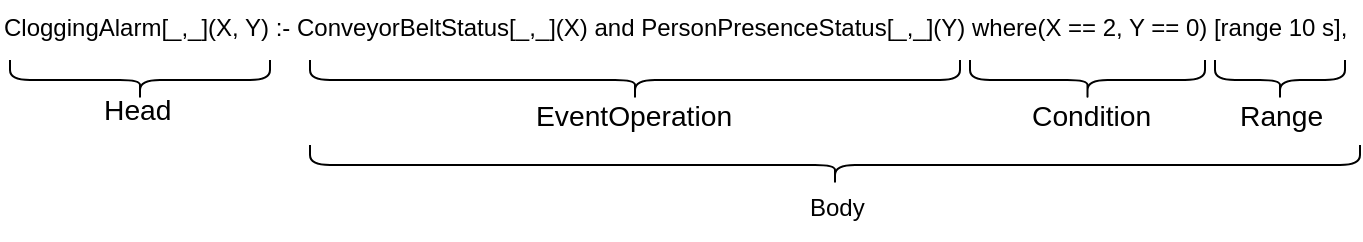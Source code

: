 <mxfile version="14.6.13" type="github">
  <diagram id="j4560hivvoj4-nz1KYh-" name="Page-1">
    <mxGraphModel dx="576" dy="320" grid="1" gridSize="10" guides="1" tooltips="1" connect="1" arrows="1" fold="1" page="1" pageScale="1" pageWidth="850" pageHeight="1100" math="0" shadow="0">
      <root>
        <mxCell id="0" />
        <mxCell id="1" parent="0" />
        <mxCell id="ihEFgDL5B-BTiBVz3AWw-1" value="CloggingAlarm[_,_](X, Y) :- ConveyorBeltStatus[_,_](X) and PersonPresenceStatus[_,_](Y) where(X == 2, Y == 0) [range 10 s]," style="text;whiteSpace=wrap;html=1;" vertex="1" parent="1">
          <mxGeometry x="85" y="70" width="680" height="40" as="geometry" />
        </mxCell>
        <mxCell id="ihEFgDL5B-BTiBVz3AWw-2" value="" style="shape=curlyBracket;whiteSpace=wrap;html=1;rounded=1;flipH=1;rotation=90;" vertex="1" parent="1">
          <mxGeometry x="145" y="45" width="20" height="130" as="geometry" />
        </mxCell>
        <mxCell id="ihEFgDL5B-BTiBVz3AWw-5" value="&lt;span style=&quot;left: 269.77px ; top: 367.667px ; font-size: 14.127px ; font-family: sans-serif ; transform: scalex(1.023)&quot;&gt;Head&lt;/span&gt;" style="text;whiteSpace=wrap;html=1;" vertex="1" parent="1">
          <mxGeometry x="135" y="110" width="40" height="30" as="geometry" />
        </mxCell>
        <mxCell id="ihEFgDL5B-BTiBVz3AWw-10" value="" style="shape=curlyBracket;whiteSpace=wrap;html=1;rounded=1;flipH=1;rotation=90;" vertex="1" parent="1">
          <mxGeometry x="392.5" y="-52.5" width="20" height="325" as="geometry" />
        </mxCell>
        <mxCell id="ihEFgDL5B-BTiBVz3AWw-11" value="&lt;span style=&quot;left: 801.778px ; top: 474.504px ; font-size: 14.127px ; font-family: sans-serif ; transform: scalex(0.992)&quot;&gt;EventOperation&lt;/span&gt;" style="text;whiteSpace=wrap;html=1;" vertex="1" parent="1">
          <mxGeometry x="351.25" y="112.5" width="102.5" height="30" as="geometry" />
        </mxCell>
        <mxCell id="ihEFgDL5B-BTiBVz3AWw-12" value="" style="shape=curlyBracket;whiteSpace=wrap;html=1;rounded=1;flipH=1;rotation=90;" vertex="1" parent="1">
          <mxGeometry x="618.75" y="51.25" width="20" height="117.5" as="geometry" />
        </mxCell>
        <mxCell id="ihEFgDL5B-BTiBVz3AWw-13" value="&lt;span style=&quot;left: 539.347px ; top: 472.738px ; font-size: 14.127px ; font-family: sans-serif ; transform: scalex(0.995)&quot;&gt;Condition&lt;/span&gt;" style="text;whiteSpace=wrap;html=1;" vertex="1" parent="1">
          <mxGeometry x="598.75" y="112.5" width="60" height="30" as="geometry" />
        </mxCell>
        <mxCell id="ihEFgDL5B-BTiBVz3AWw-14" value="" style="shape=curlyBracket;whiteSpace=wrap;html=1;rounded=1;flipH=1;rotation=90;" vertex="1" parent="1">
          <mxGeometry x="715" y="77.5" width="20" height="65" as="geometry" />
        </mxCell>
        <mxCell id="ihEFgDL5B-BTiBVz3AWw-15" value="&lt;span style=&quot;left: 370.91px ; top: 473.621px ; font-size: 14.127px ; font-family: sans-serif ; transform: scalex(0.991)&quot;&gt;Range&lt;/span&gt;" style="text;whiteSpace=wrap;html=1;" vertex="1" parent="1">
          <mxGeometry x="702.5" y="112.5" width="45" height="30" as="geometry" />
        </mxCell>
        <mxCell id="ihEFgDL5B-BTiBVz3AWw-17" value="" style="shape=curlyBracket;whiteSpace=wrap;html=1;rounded=1;flipH=1;rotation=90;" vertex="1" parent="1">
          <mxGeometry x="492.5" y="-110" width="20" height="525" as="geometry" />
        </mxCell>
        <mxCell id="ihEFgDL5B-BTiBVz3AWw-18" value="Body" style="text;whiteSpace=wrap;html=1;" vertex="1" parent="1">
          <mxGeometry x="487.5" y="160" width="30" height="30" as="geometry" />
        </mxCell>
      </root>
    </mxGraphModel>
  </diagram>
</mxfile>
